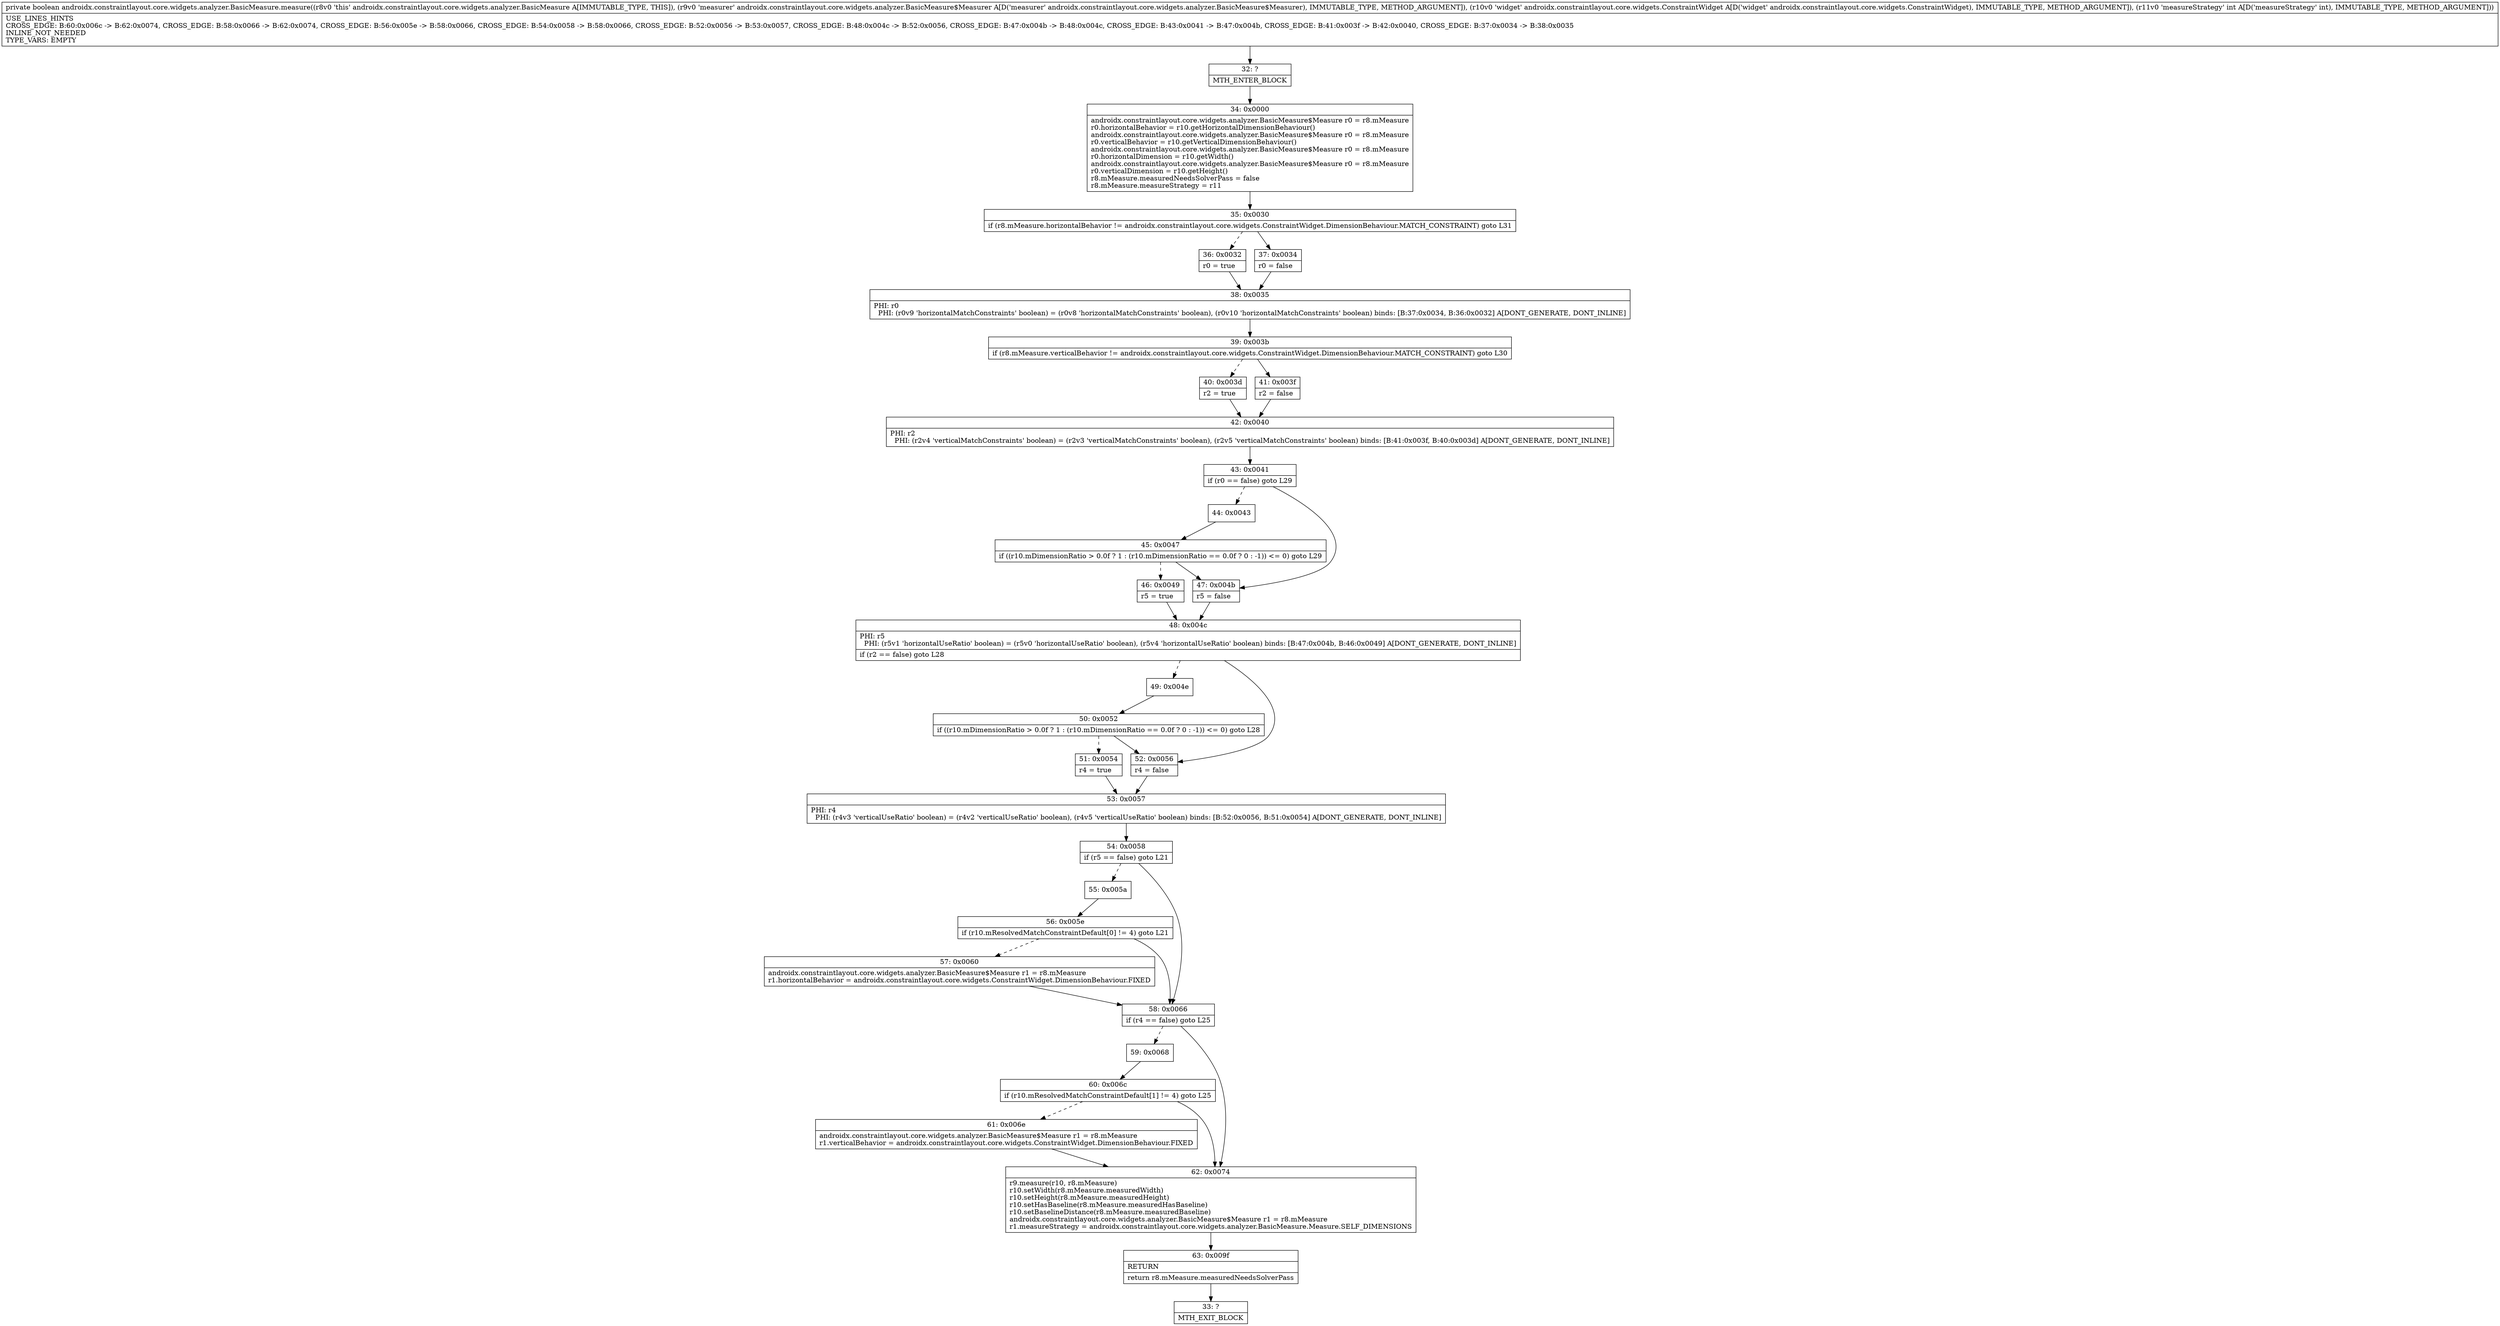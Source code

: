 digraph "CFG forandroidx.constraintlayout.core.widgets.analyzer.BasicMeasure.measure(Landroidx\/constraintlayout\/core\/widgets\/analyzer\/BasicMeasure$Measurer;Landroidx\/constraintlayout\/core\/widgets\/ConstraintWidget;I)Z" {
Node_32 [shape=record,label="{32\:\ ?|MTH_ENTER_BLOCK\l}"];
Node_34 [shape=record,label="{34\:\ 0x0000|androidx.constraintlayout.core.widgets.analyzer.BasicMeasure$Measure r0 = r8.mMeasure\lr0.horizontalBehavior = r10.getHorizontalDimensionBehaviour()\landroidx.constraintlayout.core.widgets.analyzer.BasicMeasure$Measure r0 = r8.mMeasure\lr0.verticalBehavior = r10.getVerticalDimensionBehaviour()\landroidx.constraintlayout.core.widgets.analyzer.BasicMeasure$Measure r0 = r8.mMeasure\lr0.horizontalDimension = r10.getWidth()\landroidx.constraintlayout.core.widgets.analyzer.BasicMeasure$Measure r0 = r8.mMeasure\lr0.verticalDimension = r10.getHeight()\lr8.mMeasure.measuredNeedsSolverPass = false\lr8.mMeasure.measureStrategy = r11\l}"];
Node_35 [shape=record,label="{35\:\ 0x0030|if (r8.mMeasure.horizontalBehavior != androidx.constraintlayout.core.widgets.ConstraintWidget.DimensionBehaviour.MATCH_CONSTRAINT) goto L31\l}"];
Node_36 [shape=record,label="{36\:\ 0x0032|r0 = true\l}"];
Node_38 [shape=record,label="{38\:\ 0x0035|PHI: r0 \l  PHI: (r0v9 'horizontalMatchConstraints' boolean) = (r0v8 'horizontalMatchConstraints' boolean), (r0v10 'horizontalMatchConstraints' boolean) binds: [B:37:0x0034, B:36:0x0032] A[DONT_GENERATE, DONT_INLINE]\l}"];
Node_39 [shape=record,label="{39\:\ 0x003b|if (r8.mMeasure.verticalBehavior != androidx.constraintlayout.core.widgets.ConstraintWidget.DimensionBehaviour.MATCH_CONSTRAINT) goto L30\l}"];
Node_40 [shape=record,label="{40\:\ 0x003d|r2 = true\l}"];
Node_42 [shape=record,label="{42\:\ 0x0040|PHI: r2 \l  PHI: (r2v4 'verticalMatchConstraints' boolean) = (r2v3 'verticalMatchConstraints' boolean), (r2v5 'verticalMatchConstraints' boolean) binds: [B:41:0x003f, B:40:0x003d] A[DONT_GENERATE, DONT_INLINE]\l}"];
Node_43 [shape=record,label="{43\:\ 0x0041|if (r0 == false) goto L29\l}"];
Node_44 [shape=record,label="{44\:\ 0x0043}"];
Node_45 [shape=record,label="{45\:\ 0x0047|if ((r10.mDimensionRatio \> 0.0f ? 1 : (r10.mDimensionRatio == 0.0f ? 0 : \-1)) \<= 0) goto L29\l}"];
Node_46 [shape=record,label="{46\:\ 0x0049|r5 = true\l}"];
Node_48 [shape=record,label="{48\:\ 0x004c|PHI: r5 \l  PHI: (r5v1 'horizontalUseRatio' boolean) = (r5v0 'horizontalUseRatio' boolean), (r5v4 'horizontalUseRatio' boolean) binds: [B:47:0x004b, B:46:0x0049] A[DONT_GENERATE, DONT_INLINE]\l|if (r2 == false) goto L28\l}"];
Node_49 [shape=record,label="{49\:\ 0x004e}"];
Node_50 [shape=record,label="{50\:\ 0x0052|if ((r10.mDimensionRatio \> 0.0f ? 1 : (r10.mDimensionRatio == 0.0f ? 0 : \-1)) \<= 0) goto L28\l}"];
Node_51 [shape=record,label="{51\:\ 0x0054|r4 = true\l}"];
Node_53 [shape=record,label="{53\:\ 0x0057|PHI: r4 \l  PHI: (r4v3 'verticalUseRatio' boolean) = (r4v2 'verticalUseRatio' boolean), (r4v5 'verticalUseRatio' boolean) binds: [B:52:0x0056, B:51:0x0054] A[DONT_GENERATE, DONT_INLINE]\l}"];
Node_54 [shape=record,label="{54\:\ 0x0058|if (r5 == false) goto L21\l}"];
Node_55 [shape=record,label="{55\:\ 0x005a}"];
Node_56 [shape=record,label="{56\:\ 0x005e|if (r10.mResolvedMatchConstraintDefault[0] != 4) goto L21\l}"];
Node_57 [shape=record,label="{57\:\ 0x0060|androidx.constraintlayout.core.widgets.analyzer.BasicMeasure$Measure r1 = r8.mMeasure\lr1.horizontalBehavior = androidx.constraintlayout.core.widgets.ConstraintWidget.DimensionBehaviour.FIXED\l}"];
Node_58 [shape=record,label="{58\:\ 0x0066|if (r4 == false) goto L25\l}"];
Node_59 [shape=record,label="{59\:\ 0x0068}"];
Node_60 [shape=record,label="{60\:\ 0x006c|if (r10.mResolvedMatchConstraintDefault[1] != 4) goto L25\l}"];
Node_61 [shape=record,label="{61\:\ 0x006e|androidx.constraintlayout.core.widgets.analyzer.BasicMeasure$Measure r1 = r8.mMeasure\lr1.verticalBehavior = androidx.constraintlayout.core.widgets.ConstraintWidget.DimensionBehaviour.FIXED\l}"];
Node_62 [shape=record,label="{62\:\ 0x0074|r9.measure(r10, r8.mMeasure)\lr10.setWidth(r8.mMeasure.measuredWidth)\lr10.setHeight(r8.mMeasure.measuredHeight)\lr10.setHasBaseline(r8.mMeasure.measuredHasBaseline)\lr10.setBaselineDistance(r8.mMeasure.measuredBaseline)\landroidx.constraintlayout.core.widgets.analyzer.BasicMeasure$Measure r1 = r8.mMeasure\lr1.measureStrategy = androidx.constraintlayout.core.widgets.analyzer.BasicMeasure.Measure.SELF_DIMENSIONS\l}"];
Node_63 [shape=record,label="{63\:\ 0x009f|RETURN\l|return r8.mMeasure.measuredNeedsSolverPass\l}"];
Node_33 [shape=record,label="{33\:\ ?|MTH_EXIT_BLOCK\l}"];
Node_52 [shape=record,label="{52\:\ 0x0056|r4 = false\l}"];
Node_47 [shape=record,label="{47\:\ 0x004b|r5 = false\l}"];
Node_41 [shape=record,label="{41\:\ 0x003f|r2 = false\l}"];
Node_37 [shape=record,label="{37\:\ 0x0034|r0 = false\l}"];
MethodNode[shape=record,label="{private boolean androidx.constraintlayout.core.widgets.analyzer.BasicMeasure.measure((r8v0 'this' androidx.constraintlayout.core.widgets.analyzer.BasicMeasure A[IMMUTABLE_TYPE, THIS]), (r9v0 'measurer' androidx.constraintlayout.core.widgets.analyzer.BasicMeasure$Measurer A[D('measurer' androidx.constraintlayout.core.widgets.analyzer.BasicMeasure$Measurer), IMMUTABLE_TYPE, METHOD_ARGUMENT]), (r10v0 'widget' androidx.constraintlayout.core.widgets.ConstraintWidget A[D('widget' androidx.constraintlayout.core.widgets.ConstraintWidget), IMMUTABLE_TYPE, METHOD_ARGUMENT]), (r11v0 'measureStrategy' int A[D('measureStrategy' int), IMMUTABLE_TYPE, METHOD_ARGUMENT]))  | USE_LINES_HINTS\lCROSS_EDGE: B:60:0x006c \-\> B:62:0x0074, CROSS_EDGE: B:58:0x0066 \-\> B:62:0x0074, CROSS_EDGE: B:56:0x005e \-\> B:58:0x0066, CROSS_EDGE: B:54:0x0058 \-\> B:58:0x0066, CROSS_EDGE: B:52:0x0056 \-\> B:53:0x0057, CROSS_EDGE: B:48:0x004c \-\> B:52:0x0056, CROSS_EDGE: B:47:0x004b \-\> B:48:0x004c, CROSS_EDGE: B:43:0x0041 \-\> B:47:0x004b, CROSS_EDGE: B:41:0x003f \-\> B:42:0x0040, CROSS_EDGE: B:37:0x0034 \-\> B:38:0x0035\lINLINE_NOT_NEEDED\lTYPE_VARS: EMPTY\l}"];
MethodNode -> Node_32;Node_32 -> Node_34;
Node_34 -> Node_35;
Node_35 -> Node_36[style=dashed];
Node_35 -> Node_37;
Node_36 -> Node_38;
Node_38 -> Node_39;
Node_39 -> Node_40[style=dashed];
Node_39 -> Node_41;
Node_40 -> Node_42;
Node_42 -> Node_43;
Node_43 -> Node_44[style=dashed];
Node_43 -> Node_47;
Node_44 -> Node_45;
Node_45 -> Node_46[style=dashed];
Node_45 -> Node_47;
Node_46 -> Node_48;
Node_48 -> Node_49[style=dashed];
Node_48 -> Node_52;
Node_49 -> Node_50;
Node_50 -> Node_51[style=dashed];
Node_50 -> Node_52;
Node_51 -> Node_53;
Node_53 -> Node_54;
Node_54 -> Node_55[style=dashed];
Node_54 -> Node_58;
Node_55 -> Node_56;
Node_56 -> Node_57[style=dashed];
Node_56 -> Node_58;
Node_57 -> Node_58;
Node_58 -> Node_59[style=dashed];
Node_58 -> Node_62;
Node_59 -> Node_60;
Node_60 -> Node_61[style=dashed];
Node_60 -> Node_62;
Node_61 -> Node_62;
Node_62 -> Node_63;
Node_63 -> Node_33;
Node_52 -> Node_53;
Node_47 -> Node_48;
Node_41 -> Node_42;
Node_37 -> Node_38;
}

